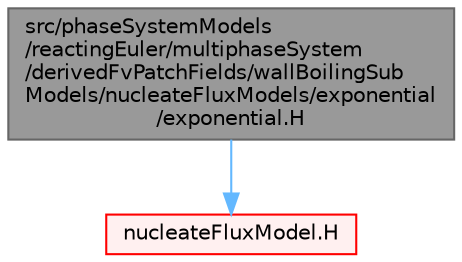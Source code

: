 digraph "src/phaseSystemModels/reactingEuler/multiphaseSystem/derivedFvPatchFields/wallBoilingSubModels/nucleateFluxModels/exponential/exponential.H"
{
 // LATEX_PDF_SIZE
  bgcolor="transparent";
  edge [fontname=Helvetica,fontsize=10,labelfontname=Helvetica,labelfontsize=10];
  node [fontname=Helvetica,fontsize=10,shape=box,height=0.2,width=0.4];
  Node1 [id="Node000001",label="src/phaseSystemModels\l/reactingEuler/multiphaseSystem\l/derivedFvPatchFields/wallBoilingSub\lModels/nucleateFluxModels/exponential\l/exponential.H",height=0.2,width=0.4,color="gray40", fillcolor="grey60", style="filled", fontcolor="black",tooltip=" "];
  Node1 -> Node2 [id="edge1_Node000001_Node000002",color="steelblue1",style="solid",tooltip=" "];
  Node2 [id="Node000002",label="nucleateFluxModel.H",height=0.2,width=0.4,color="red", fillcolor="#FFF0F0", style="filled",URL="$nucleateFluxModel_8H.html",tooltip=" "];
}

